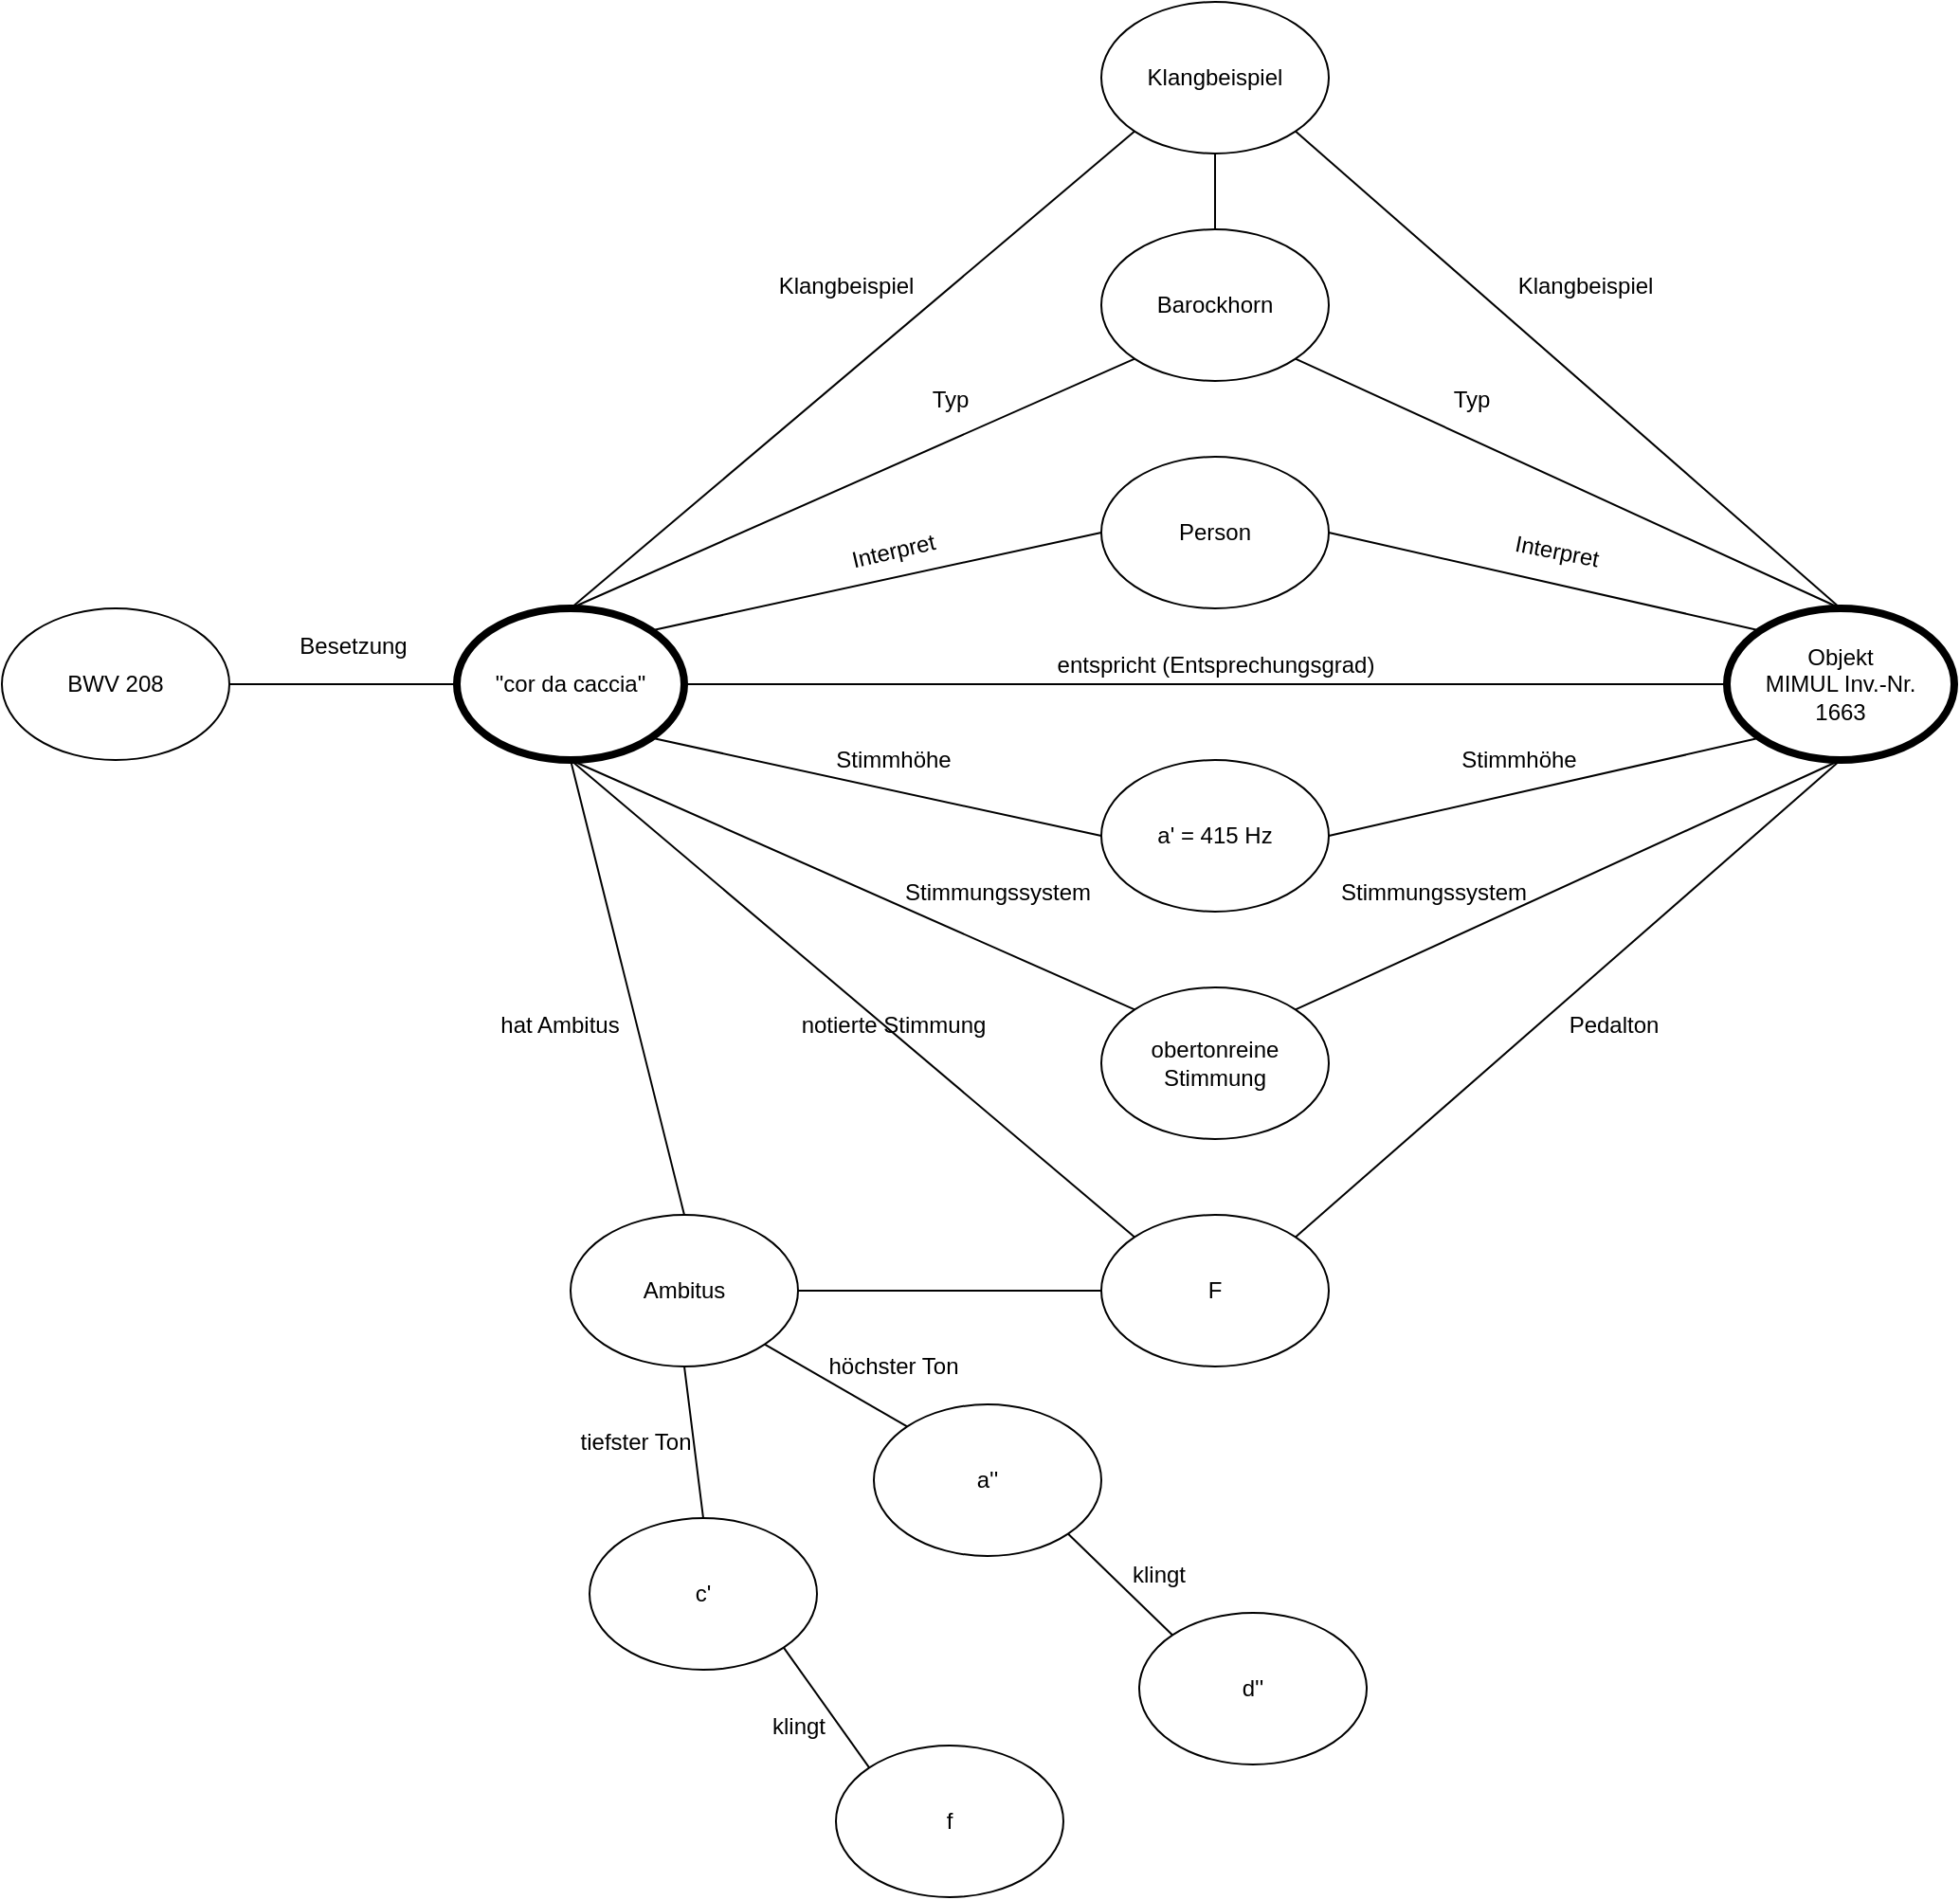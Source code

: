 <mxfile version="13.5.8" type="device"><diagram id="Sn1f1gl9tcsU3pYF_tN8" name="Page-1"><mxGraphModel dx="946" dy="1797" grid="1" gridSize="10" guides="1" tooltips="1" connect="1" arrows="1" fold="1" page="1" pageScale="1" pageWidth="827" pageHeight="1169" math="0" shadow="0"><root><mxCell id="0"/><mxCell id="1" parent="0"/><mxCell id="l7RvP1mNrPyabql9RR5T-10" style="edgeStyle=orthogonalEdgeStyle;rounded=0;orthogonalLoop=1;jettySize=auto;html=1;exitX=1;exitY=0.5;exitDx=0;exitDy=0;entryX=0;entryY=0.5;entryDx=0;entryDy=0;endArrow=none;endFill=0;" edge="1" parent="1" source="l7RvP1mNrPyabql9RR5T-1" target="l7RvP1mNrPyabql9RR5T-2"><mxGeometry relative="1" as="geometry"/></mxCell><mxCell id="l7RvP1mNrPyabql9RR5T-1" value="BWV 208" style="ellipse;whiteSpace=wrap;html=1;" vertex="1" parent="1"><mxGeometry x="80" y="200" width="120" height="80" as="geometry"/></mxCell><mxCell id="l7RvP1mNrPyabql9RR5T-11" style="rounded=0;orthogonalLoop=1;jettySize=auto;html=1;exitX=1;exitY=0;exitDx=0;exitDy=0;entryX=0;entryY=0.5;entryDx=0;entryDy=0;endArrow=none;endFill=0;" edge="1" parent="1" source="l7RvP1mNrPyabql9RR5T-2" target="l7RvP1mNrPyabql9RR5T-5"><mxGeometry relative="1" as="geometry"/></mxCell><mxCell id="l7RvP1mNrPyabql9RR5T-15" style="edgeStyle=none;rounded=0;orthogonalLoop=1;jettySize=auto;html=1;exitX=1;exitY=1;exitDx=0;exitDy=0;entryX=0;entryY=0.5;entryDx=0;entryDy=0;endArrow=none;endFill=0;" edge="1" parent="1" source="l7RvP1mNrPyabql9RR5T-2" target="l7RvP1mNrPyabql9RR5T-4"><mxGeometry relative="1" as="geometry"/></mxCell><mxCell id="l7RvP1mNrPyabql9RR5T-17" style="edgeStyle=none;rounded=0;orthogonalLoop=1;jettySize=auto;html=1;exitX=1;exitY=0.5;exitDx=0;exitDy=0;entryX=0;entryY=0.5;entryDx=0;entryDy=0;endArrow=none;endFill=0;strokeWidth=1;" edge="1" parent="1" source="l7RvP1mNrPyabql9RR5T-2" target="l7RvP1mNrPyabql9RR5T-3"><mxGeometry relative="1" as="geometry"/></mxCell><mxCell id="l7RvP1mNrPyabql9RR5T-18" style="edgeStyle=none;rounded=0;orthogonalLoop=1;jettySize=auto;html=1;exitX=0.5;exitY=1;exitDx=0;exitDy=0;entryX=0;entryY=0;entryDx=0;entryDy=0;endArrow=none;endFill=0;" edge="1" parent="1" source="l7RvP1mNrPyabql9RR5T-2" target="l7RvP1mNrPyabql9RR5T-8"><mxGeometry relative="1" as="geometry"/></mxCell><mxCell id="l7RvP1mNrPyabql9RR5T-20" style="edgeStyle=none;rounded=0;orthogonalLoop=1;jettySize=auto;html=1;exitX=0.5;exitY=1;exitDx=0;exitDy=0;entryX=0;entryY=0;entryDx=0;entryDy=0;endArrow=none;endFill=0;" edge="1" parent="1" source="l7RvP1mNrPyabql9RR5T-2" target="l7RvP1mNrPyabql9RR5T-9"><mxGeometry relative="1" as="geometry"/></mxCell><mxCell id="l7RvP1mNrPyabql9RR5T-22" style="edgeStyle=none;rounded=0;orthogonalLoop=1;jettySize=auto;html=1;exitX=0.5;exitY=0;exitDx=0;exitDy=0;entryX=0;entryY=1;entryDx=0;entryDy=0;endArrow=none;endFill=0;" edge="1" parent="1" source="l7RvP1mNrPyabql9RR5T-2" target="l7RvP1mNrPyabql9RR5T-6"><mxGeometry relative="1" as="geometry"/></mxCell><mxCell id="l7RvP1mNrPyabql9RR5T-24" style="edgeStyle=none;rounded=0;orthogonalLoop=1;jettySize=auto;html=1;exitX=0.5;exitY=0;exitDx=0;exitDy=0;entryX=0;entryY=1;entryDx=0;entryDy=0;endArrow=none;endFill=0;" edge="1" parent="1" source="l7RvP1mNrPyabql9RR5T-2" target="l7RvP1mNrPyabql9RR5T-7"><mxGeometry relative="1" as="geometry"/></mxCell><mxCell id="l7RvP1mNrPyabql9RR5T-31" style="edgeStyle=none;rounded=0;orthogonalLoop=1;jettySize=auto;html=1;exitX=0.5;exitY=1;exitDx=0;exitDy=0;entryX=0.5;entryY=0;entryDx=0;entryDy=0;endArrow=none;endFill=0;" edge="1" parent="1" source="l7RvP1mNrPyabql9RR5T-2" target="l7RvP1mNrPyabql9RR5T-26"><mxGeometry relative="1" as="geometry"/></mxCell><mxCell id="l7RvP1mNrPyabql9RR5T-2" value="&quot;cor da caccia&quot;" style="ellipse;whiteSpace=wrap;html=1;strokeWidth=4;" vertex="1" parent="1"><mxGeometry x="320" y="200" width="120" height="80" as="geometry"/></mxCell><mxCell id="l7RvP1mNrPyabql9RR5T-3" value="&lt;div&gt;Objekt &lt;br&gt;&lt;/div&gt;&lt;div&gt;MIMUL Inv.-Nr.&lt;br&gt;1663&lt;br&gt;&lt;/div&gt;" style="ellipse;whiteSpace=wrap;html=1;strokeWidth=4;" vertex="1" parent="1"><mxGeometry x="990" y="200" width="120" height="80" as="geometry"/></mxCell><mxCell id="l7RvP1mNrPyabql9RR5T-16" style="edgeStyle=none;rounded=0;orthogonalLoop=1;jettySize=auto;html=1;exitX=1;exitY=0.5;exitDx=0;exitDy=0;entryX=0;entryY=1;entryDx=0;entryDy=0;endArrow=none;endFill=0;" edge="1" parent="1" source="l7RvP1mNrPyabql9RR5T-4" target="l7RvP1mNrPyabql9RR5T-3"><mxGeometry relative="1" as="geometry"/></mxCell><mxCell id="l7RvP1mNrPyabql9RR5T-4" value="a' = 415 Hz" style="ellipse;whiteSpace=wrap;html=1;" vertex="1" parent="1"><mxGeometry x="660" y="280" width="120" height="80" as="geometry"/></mxCell><mxCell id="l7RvP1mNrPyabql9RR5T-12" style="edgeStyle=none;rounded=0;orthogonalLoop=1;jettySize=auto;html=1;exitX=1;exitY=0.5;exitDx=0;exitDy=0;entryX=0;entryY=0;entryDx=0;entryDy=0;endArrow=none;endFill=0;" edge="1" parent="1" source="l7RvP1mNrPyabql9RR5T-5" target="l7RvP1mNrPyabql9RR5T-3"><mxGeometry relative="1" as="geometry"/></mxCell><mxCell id="l7RvP1mNrPyabql9RR5T-5" value="Person" style="ellipse;whiteSpace=wrap;html=1;" vertex="1" parent="1"><mxGeometry x="660" y="120" width="120" height="80" as="geometry"/></mxCell><mxCell id="l7RvP1mNrPyabql9RR5T-14" style="edgeStyle=none;rounded=0;orthogonalLoop=1;jettySize=auto;html=1;exitX=0.5;exitY=0;exitDx=0;exitDy=0;entryX=0.5;entryY=1;entryDx=0;entryDy=0;endArrow=none;endFill=0;" edge="1" parent="1" source="l7RvP1mNrPyabql9RR5T-6" target="l7RvP1mNrPyabql9RR5T-7"><mxGeometry relative="1" as="geometry"/></mxCell><mxCell id="l7RvP1mNrPyabql9RR5T-23" style="edgeStyle=none;rounded=0;orthogonalLoop=1;jettySize=auto;html=1;exitX=1;exitY=1;exitDx=0;exitDy=0;entryX=0.5;entryY=0;entryDx=0;entryDy=0;endArrow=none;endFill=0;" edge="1" parent="1" source="l7RvP1mNrPyabql9RR5T-6" target="l7RvP1mNrPyabql9RR5T-3"><mxGeometry relative="1" as="geometry"/></mxCell><mxCell id="l7RvP1mNrPyabql9RR5T-6" value="Barockhorn" style="ellipse;whiteSpace=wrap;html=1;" vertex="1" parent="1"><mxGeometry x="660" width="120" height="80" as="geometry"/></mxCell><mxCell id="l7RvP1mNrPyabql9RR5T-25" style="edgeStyle=none;rounded=0;orthogonalLoop=1;jettySize=auto;html=1;exitX=1;exitY=1;exitDx=0;exitDy=0;entryX=0.5;entryY=0;entryDx=0;entryDy=0;endArrow=none;endFill=0;" edge="1" parent="1" source="l7RvP1mNrPyabql9RR5T-7" target="l7RvP1mNrPyabql9RR5T-3"><mxGeometry relative="1" as="geometry"/></mxCell><mxCell id="l7RvP1mNrPyabql9RR5T-7" value="Klangbeispiel" style="ellipse;whiteSpace=wrap;html=1;" vertex="1" parent="1"><mxGeometry x="660" y="-120" width="120" height="80" as="geometry"/></mxCell><mxCell id="l7RvP1mNrPyabql9RR5T-19" style="edgeStyle=none;rounded=0;orthogonalLoop=1;jettySize=auto;html=1;exitX=1;exitY=0;exitDx=0;exitDy=0;entryX=0.5;entryY=1;entryDx=0;entryDy=0;endArrow=none;endFill=0;" edge="1" parent="1" source="l7RvP1mNrPyabql9RR5T-8" target="l7RvP1mNrPyabql9RR5T-3"><mxGeometry relative="1" as="geometry"/></mxCell><mxCell id="l7RvP1mNrPyabql9RR5T-8" value="obertonreine&lt;br&gt;Stimmung" style="ellipse;whiteSpace=wrap;html=1;" vertex="1" parent="1"><mxGeometry x="660" y="400" width="120" height="80" as="geometry"/></mxCell><mxCell id="l7RvP1mNrPyabql9RR5T-21" style="edgeStyle=none;rounded=0;orthogonalLoop=1;jettySize=auto;html=1;exitX=1;exitY=0;exitDx=0;exitDy=0;entryX=0.5;entryY=1;entryDx=0;entryDy=0;endArrow=none;endFill=0;" edge="1" parent="1" source="l7RvP1mNrPyabql9RR5T-9" target="l7RvP1mNrPyabql9RR5T-3"><mxGeometry relative="1" as="geometry"/></mxCell><mxCell id="l7RvP1mNrPyabql9RR5T-9" value="F" style="ellipse;whiteSpace=wrap;html=1;" vertex="1" parent="1"><mxGeometry x="660" y="520" width="120" height="80" as="geometry"/></mxCell><mxCell id="l7RvP1mNrPyabql9RR5T-32" style="edgeStyle=none;rounded=0;orthogonalLoop=1;jettySize=auto;html=1;exitX=1;exitY=1;exitDx=0;exitDy=0;entryX=0;entryY=0;entryDx=0;entryDy=0;endArrow=none;endFill=0;" edge="1" parent="1" source="l7RvP1mNrPyabql9RR5T-26" target="l7RvP1mNrPyabql9RR5T-30"><mxGeometry relative="1" as="geometry"/></mxCell><mxCell id="l7RvP1mNrPyabql9RR5T-33" style="edgeStyle=none;rounded=0;orthogonalLoop=1;jettySize=auto;html=1;exitX=0.5;exitY=1;exitDx=0;exitDy=0;entryX=0.5;entryY=0;entryDx=0;entryDy=0;endArrow=none;endFill=0;" edge="1" parent="1" source="l7RvP1mNrPyabql9RR5T-26" target="l7RvP1mNrPyabql9RR5T-29"><mxGeometry relative="1" as="geometry"/></mxCell><mxCell id="l7RvP1mNrPyabql9RR5T-36" style="edgeStyle=none;rounded=0;orthogonalLoop=1;jettySize=auto;html=1;exitX=1;exitY=0.5;exitDx=0;exitDy=0;entryX=0;entryY=0.5;entryDx=0;entryDy=0;endArrow=none;endFill=0;" edge="1" parent="1" source="l7RvP1mNrPyabql9RR5T-26" target="l7RvP1mNrPyabql9RR5T-9"><mxGeometry relative="1" as="geometry"/></mxCell><mxCell id="l7RvP1mNrPyabql9RR5T-26" value="Ambitus" style="ellipse;whiteSpace=wrap;html=1;" vertex="1" parent="1"><mxGeometry x="380" y="520" width="120" height="80" as="geometry"/></mxCell><mxCell id="l7RvP1mNrPyabql9RR5T-27" value="f" style="ellipse;whiteSpace=wrap;html=1;" vertex="1" parent="1"><mxGeometry x="520" y="800" width="120" height="80" as="geometry"/></mxCell><mxCell id="l7RvP1mNrPyabql9RR5T-28" value="d''" style="ellipse;whiteSpace=wrap;html=1;" vertex="1" parent="1"><mxGeometry x="680" y="730" width="120" height="80" as="geometry"/></mxCell><mxCell id="l7RvP1mNrPyabql9RR5T-35" style="edgeStyle=none;rounded=0;orthogonalLoop=1;jettySize=auto;html=1;exitX=1;exitY=1;exitDx=0;exitDy=0;entryX=0;entryY=0;entryDx=0;entryDy=0;endArrow=none;endFill=0;" edge="1" parent="1" source="l7RvP1mNrPyabql9RR5T-29" target="l7RvP1mNrPyabql9RR5T-27"><mxGeometry relative="1" as="geometry"/></mxCell><mxCell id="l7RvP1mNrPyabql9RR5T-29" value="c'" style="ellipse;whiteSpace=wrap;html=1;" vertex="1" parent="1"><mxGeometry x="390" y="680" width="120" height="80" as="geometry"/></mxCell><mxCell id="l7RvP1mNrPyabql9RR5T-34" style="edgeStyle=none;rounded=0;orthogonalLoop=1;jettySize=auto;html=1;exitX=1;exitY=1;exitDx=0;exitDy=0;entryX=0;entryY=0;entryDx=0;entryDy=0;endArrow=none;endFill=0;" edge="1" parent="1" source="l7RvP1mNrPyabql9RR5T-30" target="l7RvP1mNrPyabql9RR5T-28"><mxGeometry relative="1" as="geometry"/></mxCell><mxCell id="l7RvP1mNrPyabql9RR5T-30" value="a''" style="ellipse;whiteSpace=wrap;html=1;" vertex="1" parent="1"><mxGeometry x="540" y="620" width="120" height="80" as="geometry"/></mxCell><mxCell id="l7RvP1mNrPyabql9RR5T-37" value="Besetzung" style="text;html=1;align=center;verticalAlign=middle;resizable=0;points=[];autosize=1;" vertex="1" parent="1"><mxGeometry x="230" y="210" width="70" height="20" as="geometry"/></mxCell><mxCell id="l7RvP1mNrPyabql9RR5T-38" value="entspricht (Entsprechungsgrad)" style="text;html=1;align=center;verticalAlign=middle;resizable=0;points=[];autosize=1;" vertex="1" parent="1"><mxGeometry x="630" y="220" width="180" height="20" as="geometry"/></mxCell><mxCell id="l7RvP1mNrPyabql9RR5T-39" value="Interpret" style="text;html=1;align=center;verticalAlign=middle;resizable=0;points=[];autosize=1;rotation=347;" vertex="1" parent="1"><mxGeometry x="520" y="160" width="60" height="20" as="geometry"/></mxCell><mxCell id="l7RvP1mNrPyabql9RR5T-40" value="Interpret" style="text;html=1;align=center;verticalAlign=middle;resizable=0;points=[];autosize=1;rotation=11;" vertex="1" parent="1"><mxGeometry x="870" y="160" width="60" height="20" as="geometry"/></mxCell><mxCell id="l7RvP1mNrPyabql9RR5T-41" value="Typ" style="text;html=1;align=center;verticalAlign=middle;resizable=0;points=[];autosize=1;" vertex="1" parent="1"><mxGeometry x="565" y="80" width="30" height="20" as="geometry"/></mxCell><mxCell id="l7RvP1mNrPyabql9RR5T-42" value="Typ" style="text;html=1;align=center;verticalAlign=middle;resizable=0;points=[];autosize=1;" vertex="1" parent="1"><mxGeometry x="840" y="80" width="30" height="20" as="geometry"/></mxCell><mxCell id="l7RvP1mNrPyabql9RR5T-43" value="Klangbeispiel" style="text;html=1;align=center;verticalAlign=middle;resizable=0;points=[];autosize=1;" vertex="1" parent="1"><mxGeometry x="480" y="20" width="90" height="20" as="geometry"/></mxCell><mxCell id="l7RvP1mNrPyabql9RR5T-44" value="Klangbeispiel" style="text;html=1;align=center;verticalAlign=middle;resizable=0;points=[];autosize=1;" vertex="1" parent="1"><mxGeometry x="870" y="20" width="90" height="20" as="geometry"/></mxCell><mxCell id="l7RvP1mNrPyabql9RR5T-45" value="Stimmhöhe" style="text;html=1;align=center;verticalAlign=middle;resizable=0;points=[];autosize=1;" vertex="1" parent="1"><mxGeometry x="510" y="270" width="80" height="20" as="geometry"/></mxCell><mxCell id="l7RvP1mNrPyabql9RR5T-46" value="Stimmhöhe" style="text;html=1;align=center;verticalAlign=middle;resizable=0;points=[];autosize=1;" vertex="1" parent="1"><mxGeometry x="840" y="270" width="80" height="20" as="geometry"/></mxCell><mxCell id="l7RvP1mNrPyabql9RR5T-47" value="Stimmungssystem" style="text;html=1;align=center;verticalAlign=middle;resizable=0;points=[];autosize=1;" vertex="1" parent="1"><mxGeometry x="550" y="340" width="110" height="20" as="geometry"/></mxCell><mxCell id="l7RvP1mNrPyabql9RR5T-48" value="Stimmungssystem" style="text;html=1;align=center;verticalAlign=middle;resizable=0;points=[];autosize=1;" vertex="1" parent="1"><mxGeometry x="780" y="340" width="110" height="20" as="geometry"/></mxCell><mxCell id="l7RvP1mNrPyabql9RR5T-49" value="notierte Stimmung" style="text;html=1;align=center;verticalAlign=middle;resizable=0;points=[];autosize=1;" vertex="1" parent="1"><mxGeometry x="495" y="410" width="110" height="20" as="geometry"/></mxCell><mxCell id="l7RvP1mNrPyabql9RR5T-50" value="Pedalton" style="text;html=1;align=center;verticalAlign=middle;resizable=0;points=[];autosize=1;" vertex="1" parent="1"><mxGeometry x="900" y="410" width="60" height="20" as="geometry"/></mxCell><mxCell id="l7RvP1mNrPyabql9RR5T-51" value="hat Ambitus" style="text;html=1;align=center;verticalAlign=middle;resizable=0;points=[];autosize=1;" vertex="1" parent="1"><mxGeometry x="334" y="410" width="80" height="20" as="geometry"/></mxCell><mxCell id="l7RvP1mNrPyabql9RR5T-52" value="tiefster Ton" style="text;html=1;align=center;verticalAlign=middle;resizable=0;points=[];autosize=1;" vertex="1" parent="1"><mxGeometry x="379" y="630" width="70" height="20" as="geometry"/></mxCell><mxCell id="l7RvP1mNrPyabql9RR5T-53" value="höchster Ton" style="text;html=1;align=center;verticalAlign=middle;resizable=0;points=[];autosize=1;" vertex="1" parent="1"><mxGeometry x="510" y="590" width="80" height="20" as="geometry"/></mxCell><mxCell id="l7RvP1mNrPyabql9RR5T-54" value="klingt" style="text;html=1;align=center;verticalAlign=middle;resizable=0;points=[];autosize=1;" vertex="1" parent="1"><mxGeometry x="480" y="780" width="40" height="20" as="geometry"/></mxCell><mxCell id="l7RvP1mNrPyabql9RR5T-55" value="klingt" style="text;html=1;align=center;verticalAlign=middle;resizable=0;points=[];autosize=1;" vertex="1" parent="1"><mxGeometry x="670" y="700" width="40" height="20" as="geometry"/></mxCell></root></mxGraphModel></diagram></mxfile>